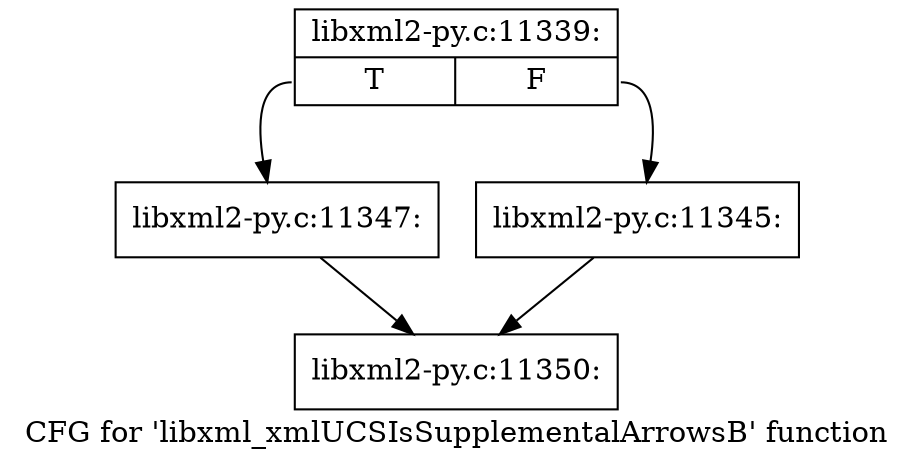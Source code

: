digraph "CFG for 'libxml_xmlUCSIsSupplementalArrowsB' function" {
	label="CFG for 'libxml_xmlUCSIsSupplementalArrowsB' function";

	Node0x4637f40 [shape=record,label="{libxml2-py.c:11339:|{<s0>T|<s1>F}}"];
	Node0x4637f40:s0 -> Node0x463ae10;
	Node0x4637f40:s1 -> Node0x463adc0;
	Node0x463adc0 [shape=record,label="{libxml2-py.c:11345:}"];
	Node0x463adc0 -> Node0x4639a20;
	Node0x463ae10 [shape=record,label="{libxml2-py.c:11347:}"];
	Node0x463ae10 -> Node0x4639a20;
	Node0x4639a20 [shape=record,label="{libxml2-py.c:11350:}"];
}

